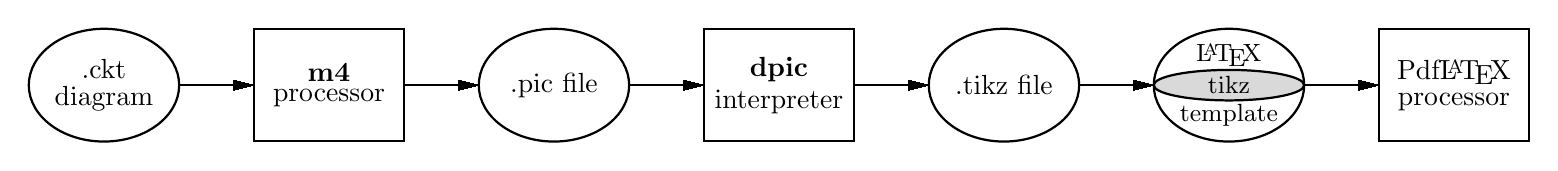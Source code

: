 \begin{tikzpicture}[scale=2.54]
% dpic version 2018.08.15 option -g for TikZ and PGF 1.01
\ifx\dpiclw\undefined\newdimen\dpiclw\fi
\global\def\dpicdraw{\draw[line width=\dpiclw]}
\global\def\dpicstop{;}
\dpiclw=0.8bp
\dpiclw=0.8bp
\dpicdraw (0.375,0) ellipse (0.148in and 0.111in)\dpicstop
\draw (0.375,0) node{\shortstack{.ckt\\%
diagram}};
\filldraw[line width=0bp](1.025,-0.025)
 --(1.125,0)
 --(1.025,0.025) --cycle\dpicstop
\dpicdraw (0.75,0)
 --(1.102,0)\dpicstop
\dpicdraw (1.125,-0.281) rectangle (1.875,0.281)\dpicstop
\draw (1.5,0) node{\shortstack{\textbf{m4}\\%
processor}};
\filldraw[line width=0bp](2.15,-0.025)
 --(2.25,0)
 --(2.15,0.025) --cycle\dpicstop
\dpicdraw (1.875,0)
 --(2.227,0)\dpicstop
\dpicdraw (2.625,0) ellipse (0.148in and 0.111in)\dpicstop
\draw (2.625,0) node{.pic file};
\filldraw[line width=0bp](3.275,-0.025)
 --(3.375,0)
 --(3.275,0.025) --cycle\dpicstop
\dpicdraw (3,0)
 --(3.352,0)\dpicstop
\dpicdraw (3.375,-0.281) rectangle (4.125,0.281)\dpicstop
\draw (3.75,0) node{\shortstack{\textbf{dpic}\\%
interpreter}};
\filldraw[line width=0bp](4.4,-0.025)
 --(4.5,0)
 --(4.4,0.025) --cycle\dpicstop
\dpicdraw (4.125,0)
 --(4.477,0)\dpicstop
\dpicdraw (4.875,0) ellipse (0.148in and 0.111in)\dpicstop
\draw (4.875,0) node{.tikz file};
\filldraw[line width=0bp](5.525,-0.025)
 --(5.625,0)
 --(5.525,0.025) --cycle\dpicstop
\dpicdraw (5.25,0)
 --(5.602,0)\dpicstop
\dpicdraw[fill=white!85!black](6,0) ellipse (0.148in and 0.03in)\dpicstop
\draw (6,0) node{\small{tikz}};
\dpicdraw (6,0) ellipse (0.148in and 0.111in)\dpicstop
\draw (6,0.15) node{\small{\LaTeX}};
\draw (6,-0.15) node{\small{template}};
\filldraw[line width=0bp](6.65,-0.025)
 --(6.75,0)
 --(6.65,0.025) --cycle\dpicstop
\dpicdraw (6.375,0)
 --(6.727,0)\dpicstop
\dpicdraw (6.75,-0.281) rectangle (7.5,0.281)\dpicstop
\draw (7.125,0) node{\shortstack{Pdf\LaTeX\\%
processor}};
\end{tikzpicture}
